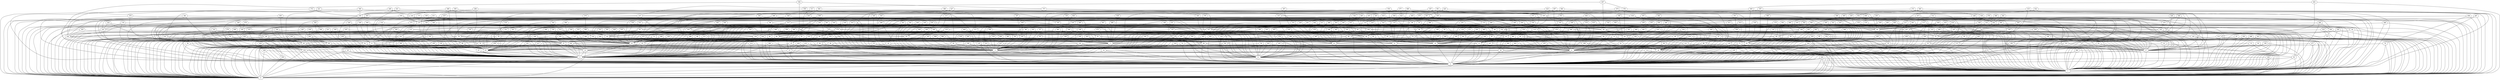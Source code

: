 /* Created by igraph 0.7.0 */
graph {
  0;
  1;
  2;
  3;
  4;
  5;
  6;
  7;
  8;
  9;
  10;
  11;
  12;
  13;
  14;
  15;
  16;
  17;
  18;
  19;
  20;
  21;
  22;
  23;
  24;
  25;
  26;
  27;
  28;
  29;
  30;
  31;
  32;
  33;
  34;
  35;
  36;
  37;
  38;
  39;
  40;
  41;
  42;
  43;
  44;
  45;
  46;
  47;
  48;
  49;
  50;
  51;
  52;
  53;
  54;
  55;
  56;
  57;
  58;
  59;
  60;
  61;
  62;
  63;
  64;
  65;
  66;
  67;
  68;
  69;
  70;
  71;
  72;
  73;
  74;
  75;
  76;
  77;
  78;
  79;
  80;
  81;
  82;
  83;
  84;
  85;
  86;
  87;
  88;
  89;
  90;
  91;
  92;
  93;
  94;
  95;
  96;
  97;
  98;
  99;
  100;
  101;
  102;
  103;
  104;
  105;
  106;
  107;
  108;
  109;
  110;
  111;
  112;
  113;
  114;
  115;
  116;
  117;
  118;
  119;
  120;
  121;
  122;
  123;
  124;
  125;
  126;
  127;
  128;
  129;
  130;
  131;
  132;
  133;
  134;
  135;
  136;
  137;
  138;
  139;
  140;
  141;
  142;
  143;
  144;
  145;
  146;
  147;
  148;
  149;
  150;
  151;
  152;
  153;
  154;
  155;
  156;
  157;
  158;
  159;
  160;
  161;
  162;
  163;
  164;
  165;
  166;
  167;
  168;
  169;
  170;
  171;
  172;
  173;
  174;
  175;
  176;
  177;
  178;
  179;
  180;
  181;
  182;
  183;
  184;
  185;
  186;
  187;
  188;
  189;
  190;
  191;
  192;
  193;
  194;
  195;
  196;
  197;
  198;
  199;
  200;
  201;
  202;
  203;
  204;
  205;
  206;
  207;
  208;
  209;
  210;
  211;
  212;
  213;
  214;
  215;
  216;
  217;
  218;
  219;
  220;
  221;
  222;
  223;
  224;
  225;
  226;
  227;
  228;
  229;
  230;
  231;
  232;
  233;
  234;
  235;
  236;
  237;
  238;
  239;
  240;
  241;
  242;
  243;
  244;
  245;
  246;
  247;
  248;
  249;
  250;
  251;
  252;
  253;
  254;
  255;
  256;
  257;
  258;
  259;
  260;
  261;
  262;
  263;
  264;
  265;
  266;
  267;
  268;
  269;
  270;
  271;
  272;
  273;
  274;
  275;
  276;
  277;
  278;
  279;
  280;
  281;
  282;
  283;
  284;
  285;
  286;
  287;
  288;
  289;
  290;
  291;
  292;
  293;
  294;
  295;
  296;
  297;
  298;
  299;
  300;
  301;
  302;
  303;
  304;
  305;
  306;
  307;
  308;
  309;
  310;
  311;
  312;
  313;
  314;
  315;
  316;
  317;
  318;
  319;
  320;
  321;
  322;
  323;
  324;
  325;
  326;
  327;
  328;
  329;
  330;
  331;
  332;
  333;
  334;
  335;
  336;
  337;
  338;
  339;
  340;
  341;
  342;
  343;
  344;
  345;
  346;
  347;
  348;
  349;
  350;
  351;
  352;
  353;
  354;
  355;
  356;
  357;
  358;
  359;
  360;
  361;
  362;
  363;
  364;
  365;
  366;
  367;
  368;
  369;
  370;
  371;
  372;
  373;
  374;
  375;
  376;
  377;
  378;
  379;
  380;
  381;
  382;
  383;
  384;
  385;
  386;
  387;
  388;
  389;
  390;
  391;
  392;
  393;
  394;
  395;
  396;
  397;
  398;
  399;
  400;
  401;
  402;
  403;
  404;
  405;
  406;
  407;
  408;
  409;
  410;
  411;
  412;
  413;
  414;
  415;
  416;
  417;
  418;
  419;
  420;
  421;
  422;
  423;
  424;
  425;
  426;
  427;
  428;
  429;
  430;
  431;
  432;
  433;
  434;
  435;
  436;
  437;
  438;
  439;
  440;
  441;
  442;
  443;
  444;
  445;
  446;
  447;
  448;
  449;
  450;
  451;
  452;
  453;
  454;
  455;
  456;
  457;
  458;
  459;
  460;
  461;
  462;
  463;
  464;
  465;
  466;
  467;
  468;
  469;
  470;
  471;
  472;
  473;
  474;
  475;
  476;
  477;
  478;
  479;
  480;
  481;
  482;
  483;
  484;
  485;
  486;
  487;
  488;
  489;
  490;
  491;
  492;
  493;
  494;
  495;
  496;
  497;
  498;
  499;

  1 -- 0;
  2 -- 0;
  3 -- 0;
  4 -- 0;
  7 -- 0;
  8 -- 0;
  10 -- 0;
  11 -- 0;
  12 -- 0;
  15 -- 0;
  17 -- 0;
  19 -- 0;
  20 -- 0;
  23 -- 0;
  24 -- 0;
  31 -- 0;
  33 -- 0;
  34 -- 0;
  37 -- 0;
  44 -- 0;
  45 -- 0;
  46 -- 0;
  47 -- 0;
  50 -- 0;
  53 -- 0;
  56 -- 0;
  58 -- 0;
  60 -- 0;
  61 -- 0;
  65 -- 0;
  67 -- 0;
  68 -- 0;
  69 -- 0;
  70 -- 0;
  71 -- 0;
  73 -- 0;
  76 -- 0;
  77 -- 0;
  78 -- 0;
  79 -- 0;
  80 -- 0;
  81 -- 0;
  88 -- 0;
  91 -- 0;
  97 -- 0;
  102 -- 0;
  103 -- 0;
  107 -- 0;
  108 -- 0;
  109 -- 0;
  116 -- 0;
  120 -- 0;
  121 -- 0;
  122 -- 0;
  123 -- 0;
  129 -- 0;
  131 -- 0;
  151 -- 0;
  156 -- 0;
  172 -- 0;
  174 -- 0;
  180 -- 0;
  184 -- 0;
  189 -- 0;
  192 -- 0;
  194 -- 0;
  195 -- 0;
  221 -- 0;
  228 -- 0;
  229 -- 0;
  230 -- 0;
  232 -- 0;
  234 -- 0;
  239 -- 0;
  244 -- 0;
  251 -- 0;
  252 -- 0;
  259 -- 0;
  260 -- 0;
  273 -- 0;
  276 -- 0;
  282 -- 0;
  283 -- 0;
  284 -- 0;
  287 -- 0;
  292 -- 0;
  305 -- 0;
  313 -- 0;
  326 -- 0;
  344 -- 0;
  346 -- 0;
  347 -- 0;
  349 -- 0;
  355 -- 0;
  358 -- 0;
  359 -- 0;
  371 -- 0;
  372 -- 0;
  383 -- 0;
  384 -- 0;
  402 -- 0;
  408 -- 0;
  414 -- 0;
  423 -- 0;
  428 -- 0;
  432 -- 0;
  435 -- 0;
  440 -- 0;
  442 -- 0;
  445 -- 0;
  449 -- 0;
  452 -- 0;
  458 -- 0;
  460 -- 0;
  461 -- 0;
  469 -- 0;
  477 -- 0;
  487 -- 0;
  488 -- 0;
  491 -- 0;
  493 -- 0;
  499 -- 0;
  2 -- 1;
  3 -- 1;
  4 -- 1;
  5 -- 1;
  6 -- 1;
  7 -- 1;
  11 -- 1;
  14 -- 1;
  16 -- 1;
  17 -- 1;
  22 -- 1;
  23 -- 1;
  25 -- 1;
  26 -- 1;
  27 -- 1;
  29 -- 1;
  30 -- 1;
  31 -- 1;
  32 -- 1;
  34 -- 1;
  36 -- 1;
  44 -- 1;
  48 -- 1;
  51 -- 1;
  55 -- 1;
  59 -- 1;
  62 -- 1;
  64 -- 1;
  67 -- 1;
  70 -- 1;
  72 -- 1;
  75 -- 1;
  81 -- 1;
  83 -- 1;
  84 -- 1;
  87 -- 1;
  89 -- 1;
  92 -- 1;
  96 -- 1;
  106 -- 1;
  109 -- 1;
  112 -- 1;
  113 -- 1;
  115 -- 1;
  117 -- 1;
  119 -- 1;
  121 -- 1;
  125 -- 1;
  128 -- 1;
  129 -- 1;
  131 -- 1;
  133 -- 1;
  143 -- 1;
  145 -- 1;
  149 -- 1;
  156 -- 1;
  158 -- 1;
  163 -- 1;
  165 -- 1;
  167 -- 1;
  172 -- 1;
  193 -- 1;
  196 -- 1;
  201 -- 1;
  202 -- 1;
  203 -- 1;
  208 -- 1;
  214 -- 1;
  220 -- 1;
  223 -- 1;
  227 -- 1;
  231 -- 1;
  244 -- 1;
  245 -- 1;
  248 -- 1;
  253 -- 1;
  256 -- 1;
  262 -- 1;
  264 -- 1;
  272 -- 1;
  278 -- 1;
  287 -- 1;
  295 -- 1;
  299 -- 1;
  302 -- 1;
  303 -- 1;
  304 -- 1;
  308 -- 1;
  319 -- 1;
  321 -- 1;
  324 -- 1;
  339 -- 1;
  345 -- 1;
  352 -- 1;
  355 -- 1;
  357 -- 1;
  359 -- 1;
  360 -- 1;
  363 -- 1;
  368 -- 1;
  378 -- 1;
  387 -- 1;
  389 -- 1;
  397 -- 1;
  405 -- 1;
  411 -- 1;
  419 -- 1;
  421 -- 1;
  423 -- 1;
  433 -- 1;
  438 -- 1;
  440 -- 1;
  443 -- 1;
  448 -- 1;
  453 -- 1;
  466 -- 1;
  468 -- 1;
  469 -- 1;
  472 -- 1;
  473 -- 1;
  477 -- 1;
  482 -- 1;
  485 -- 1;
  486 -- 1;
  488 -- 1;
  489 -- 1;
  495 -- 1;
  497 -- 1;
  3 -- 2;
  4 -- 2;
  5 -- 2;
  6 -- 2;
  9 -- 2;
  11 -- 2;
  12 -- 2;
  13 -- 2;
  14 -- 2;
  15 -- 2;
  16 -- 2;
  17 -- 2;
  18 -- 2;
  19 -- 2;
  20 -- 2;
  21 -- 2;
  26 -- 2;
  27 -- 2;
  35 -- 2;
  36 -- 2;
  40 -- 2;
  41 -- 2;
  46 -- 2;
  49 -- 2;
  54 -- 2;
  55 -- 2;
  56 -- 2;
  62 -- 2;
  63 -- 2;
  64 -- 2;
  69 -- 2;
  71 -- 2;
  72 -- 2;
  74 -- 2;
  77 -- 2;
  81 -- 2;
  82 -- 2;
  83 -- 2;
  84 -- 2;
  86 -- 2;
  88 -- 2;
  90 -- 2;
  93 -- 2;
  96 -- 2;
  98 -- 2;
  100 -- 2;
  102 -- 2;
  103 -- 2;
  105 -- 2;
  107 -- 2;
  109 -- 2;
  112 -- 2;
  113 -- 2;
  117 -- 2;
  124 -- 2;
  126 -- 2;
  134 -- 2;
  135 -- 2;
  136 -- 2;
  139 -- 2;
  144 -- 2;
  147 -- 2;
  149 -- 2;
  153 -- 2;
  155 -- 2;
  167 -- 2;
  168 -- 2;
  171 -- 2;
  183 -- 2;
  188 -- 2;
  190 -- 2;
  191 -- 2;
  192 -- 2;
  199 -- 2;
  200 -- 2;
  205 -- 2;
  207 -- 2;
  211 -- 2;
  212 -- 2;
  214 -- 2;
  226 -- 2;
  233 -- 2;
  239 -- 2;
  242 -- 2;
  244 -- 2;
  247 -- 2;
  268 -- 2;
  284 -- 2;
  291 -- 2;
  295 -- 2;
  297 -- 2;
  300 -- 2;
  301 -- 2;
  304 -- 2;
  306 -- 2;
  314 -- 2;
  320 -- 2;
  321 -- 2;
  323 -- 2;
  324 -- 2;
  325 -- 2;
  330 -- 2;
  334 -- 2;
  338 -- 2;
  348 -- 2;
  360 -- 2;
  362 -- 2;
  365 -- 2;
  369 -- 2;
  374 -- 2;
  381 -- 2;
  385 -- 2;
  400 -- 2;
  401 -- 2;
  405 -- 2;
  406 -- 2;
  409 -- 2;
  414 -- 2;
  417 -- 2;
  421 -- 2;
  428 -- 2;
  429 -- 2;
  438 -- 2;
  440 -- 2;
  441 -- 2;
  446 -- 2;
  448 -- 2;
  449 -- 2;
  464 -- 2;
  471 -- 2;
  482 -- 2;
  490 -- 2;
  5 -- 3;
  8 -- 3;
  10 -- 3;
  12 -- 3;
  13 -- 3;
  14 -- 3;
  18 -- 3;
  20 -- 3;
  23 -- 3;
  25 -- 3;
  26 -- 3;
  27 -- 3;
  29 -- 3;
  37 -- 3;
  43 -- 3;
  45 -- 3;
  49 -- 3;
  52 -- 3;
  58 -- 3;
  73 -- 3;
  79 -- 3;
  80 -- 3;
  85 -- 3;
  91 -- 3;
  92 -- 3;
  93 -- 3;
  101 -- 3;
  102 -- 3;
  112 -- 3;
  116 -- 3;
  128 -- 3;
  148 -- 3;
  150 -- 3;
  151 -- 3;
  153 -- 3;
  158 -- 3;
  170 -- 3;
  190 -- 3;
  206 -- 3;
  213 -- 3;
  217 -- 3;
  221 -- 3;
  222 -- 3;
  232 -- 3;
  235 -- 3;
  236 -- 3;
  253 -- 3;
  257 -- 3;
  260 -- 3;
  263 -- 3;
  270 -- 3;
  288 -- 3;
  297 -- 3;
  306 -- 3;
  308 -- 3;
  310 -- 3;
  311 -- 3;
  315 -- 3;
  316 -- 3;
  319 -- 3;
  327 -- 3;
  331 -- 3;
  336 -- 3;
  343 -- 3;
  358 -- 3;
  361 -- 3;
  368 -- 3;
  369 -- 3;
  373 -- 3;
  376 -- 3;
  379 -- 3;
  381 -- 3;
  384 -- 3;
  387 -- 3;
  393 -- 3;
  418 -- 3;
  430 -- 3;
  434 -- 3;
  439 -- 3;
  447 -- 3;
  449 -- 3;
  452 -- 3;
  454 -- 3;
  457 -- 3;
  476 -- 3;
  479 -- 3;
  481 -- 3;
  492 -- 3;
  494 -- 3;
  496 -- 3;
  9 -- 4;
  21 -- 4;
  22 -- 4;
  24 -- 4;
  28 -- 4;
  33 -- 4;
  41 -- 4;
  45 -- 4;
  52 -- 4;
  75 -- 4;
  84 -- 4;
  107 -- 4;
  113 -- 4;
  118 -- 4;
  141 -- 4;
  162 -- 4;
  163 -- 4;
  164 -- 4;
  180 -- 4;
  182 -- 4;
  210 -- 4;
  211 -- 4;
  222 -- 4;
  235 -- 4;
  236 -- 4;
  245 -- 4;
  256 -- 4;
  257 -- 4;
  259 -- 4;
  286 -- 4;
  304 -- 4;
  376 -- 4;
  383 -- 4;
  388 -- 4;
  398 -- 4;
  415 -- 4;
  450 -- 4;
  457 -- 4;
  467 -- 4;
  475 -- 4;
  6 -- 5;
  7 -- 5;
  8 -- 5;
  10 -- 5;
  21 -- 5;
  22 -- 5;
  31 -- 5;
  32 -- 5;
  34 -- 5;
  35 -- 5;
  36 -- 5;
  38 -- 5;
  39 -- 5;
  42 -- 5;
  57 -- 5;
  59 -- 5;
  61 -- 5;
  63 -- 5;
  68 -- 5;
  72 -- 5;
  74 -- 5;
  92 -- 5;
  95 -- 5;
  101 -- 5;
  106 -- 5;
  110 -- 5;
  120 -- 5;
  131 -- 5;
  132 -- 5;
  135 -- 5;
  140 -- 5;
  142 -- 5;
  145 -- 5;
  155 -- 5;
  156 -- 5;
  158 -- 5;
  160 -- 5;
  161 -- 5;
  189 -- 5;
  190 -- 5;
  195 -- 5;
  206 -- 5;
  212 -- 5;
  214 -- 5;
  224 -- 5;
  227 -- 5;
  238 -- 5;
  240 -- 5;
  243 -- 5;
  245 -- 5;
  248 -- 5;
  255 -- 5;
  272 -- 5;
  273 -- 5;
  279 -- 5;
  280 -- 5;
  298 -- 5;
  305 -- 5;
  309 -- 5;
  318 -- 5;
  319 -- 5;
  320 -- 5;
  327 -- 5;
  332 -- 5;
  333 -- 5;
  345 -- 5;
  363 -- 5;
  369 -- 5;
  375 -- 5;
  377 -- 5;
  414 -- 5;
  415 -- 5;
  420 -- 5;
  425 -- 5;
  426 -- 5;
  427 -- 5;
  432 -- 5;
  439 -- 5;
  441 -- 5;
  444 -- 5;
  460 -- 5;
  462 -- 5;
  463 -- 5;
  476 -- 5;
  491 -- 5;
  494 -- 5;
  29 -- 6;
  33 -- 6;
  40 -- 6;
  60 -- 6;
  79 -- 6;
  87 -- 6;
  141 -- 6;
  159 -- 6;
  183 -- 6;
  290 -- 6;
  324 -- 6;
  326 -- 6;
  481 -- 6;
  9 -- 7;
  78 -- 7;
  104 -- 7;
  126 -- 7;
  148 -- 7;
  223 -- 7;
  224 -- 7;
  230 -- 7;
  265 -- 7;
  374 -- 7;
  405 -- 7;
  410 -- 7;
  436 -- 7;
  451 -- 7;
  485 -- 7;
  496 -- 7;
  108 -- 8;
  146 -- 8;
  161 -- 8;
  223 -- 8;
  298 -- 8;
  301 -- 8;
  353 -- 8;
  456 -- 8;
  464 -- 8;
  25 -- 10;
  30 -- 10;
  48 -- 10;
  51 -- 10;
  59 -- 10;
  62 -- 10;
  71 -- 10;
  104 -- 10;
  122 -- 10;
  127 -- 10;
  128 -- 10;
  133 -- 10;
  140 -- 10;
  144 -- 10;
  178 -- 10;
  185 -- 10;
  192 -- 10;
  198 -- 10;
  199 -- 10;
  228 -- 10;
  261 -- 10;
  264 -- 10;
  288 -- 10;
  289 -- 10;
  308 -- 10;
  337 -- 10;
  338 -- 10;
  377 -- 10;
  378 -- 10;
  380 -- 10;
  391 -- 10;
  393 -- 10;
  401 -- 10;
  413 -- 10;
  419 -- 10;
  478 -- 10;
  483 -- 10;
  13 -- 11;
  16 -- 11;
  38 -- 11;
  43 -- 11;
  52 -- 11;
  90 -- 11;
  94 -- 11;
  124 -- 11;
  126 -- 11;
  127 -- 11;
  145 -- 11;
  147 -- 11;
  186 -- 11;
  215 -- 11;
  217 -- 11;
  219 -- 11;
  222 -- 11;
  234 -- 11;
  239 -- 11;
  261 -- 11;
  269 -- 11;
  278 -- 11;
  329 -- 11;
  333 -- 11;
  340 -- 11;
  352 -- 11;
  353 -- 11;
  374 -- 11;
  390 -- 11;
  430 -- 11;
  443 -- 11;
  455 -- 11;
  479 -- 11;
  37 -- 12;
  41 -- 12;
  49 -- 12;
  76 -- 12;
  78 -- 12;
  96 -- 12;
  196 -- 12;
  252 -- 12;
  260 -- 12;
  382 -- 12;
  386 -- 12;
  426 -- 12;
  15 -- 13;
  235 -- 13;
  361 -- 13;
  392 -- 13;
  413 -- 13;
  430 -- 13;
  155 -- 14;
  42 -- 15;
  50 -- 15;
  61 -- 15;
  133 -- 15;
  243 -- 15;
  250 -- 15;
  307 -- 15;
  376 -- 15;
  466 -- 15;
  18 -- 16;
  19 -- 16;
  47 -- 16;
  65 -- 16;
  66 -- 16;
  70 -- 16;
  85 -- 16;
  94 -- 16;
  116 -- 16;
  121 -- 16;
  136 -- 16;
  177 -- 16;
  191 -- 16;
  194 -- 16;
  216 -- 16;
  255 -- 16;
  273 -- 16;
  368 -- 16;
  391 -- 16;
  408 -- 16;
  412 -- 16;
  463 -- 16;
  474 -- 16;
  35 -- 17;
  40 -- 17;
  82 -- 17;
  83 -- 17;
  91 -- 17;
  95 -- 17;
  153 -- 17;
  162 -- 17;
  171 -- 17;
  184 -- 17;
  189 -- 17;
  200 -- 17;
  204 -- 17;
  210 -- 17;
  218 -- 17;
  266 -- 17;
  286 -- 17;
  290 -- 17;
  311 -- 17;
  313 -- 17;
  335 -- 17;
  416 -- 17;
  417 -- 17;
  425 -- 17;
  446 -- 17;
  447 -- 17;
  455 -- 17;
  477 -- 17;
  28 -- 18;
  39 -- 18;
  50 -- 18;
  66 -- 18;
  94 -- 18;
  99 -- 18;
  105 -- 18;
  129 -- 18;
  138 -- 18;
  152 -- 18;
  177 -- 18;
  185 -- 18;
  198 -- 18;
  230 -- 18;
  240 -- 18;
  252 -- 18;
  334 -- 18;
  456 -- 18;
  484 -- 18;
  30 -- 19;
  42 -- 19;
  65 -- 19;
  67 -- 19;
  89 -- 19;
  104 -- 19;
  134 -- 19;
  152 -- 19;
  175 -- 19;
  186 -- 19;
  220 -- 19;
  233 -- 19;
  262 -- 19;
  283 -- 19;
  302 -- 19;
  303 -- 19;
  327 -- 19;
  352 -- 19;
  412 -- 19;
  47 -- 21;
  73 -- 21;
  85 -- 21;
  93 -- 21;
  170 -- 21;
  228 -- 21;
  246 -- 21;
  285 -- 21;
  341 -- 21;
  454 -- 21;
  468 -- 21;
  24 -- 22;
  362 -- 22;
  32 -- 23;
  38 -- 23;
  43 -- 23;
  54 -- 23;
  56 -- 23;
  76 -- 23;
  82 -- 23;
  86 -- 23;
  95 -- 23;
  100 -- 23;
  101 -- 23;
  105 -- 23;
  115 -- 23;
  118 -- 23;
  132 -- 23;
  137 -- 23;
  139 -- 23;
  146 -- 23;
  159 -- 23;
  161 -- 23;
  166 -- 23;
  187 -- 23;
  195 -- 23;
  201 -- 23;
  205 -- 23;
  227 -- 23;
  259 -- 23;
  271 -- 23;
  277 -- 23;
  325 -- 23;
  329 -- 23;
  335 -- 23;
  346 -- 23;
  349 -- 23;
  366 -- 23;
  422 -- 23;
  429 -- 23;
  431 -- 23;
  28 -- 24;
  39 -- 24;
  130 -- 24;
  168 -- 24;
  262 -- 24;
  301 -- 24;
  354 -- 24;
  365 -- 24;
  400 -- 24;
  409 -- 24;
  444 -- 24;
  54 -- 25;
  99 -- 25;
  103 -- 25;
  188 -- 25;
  204 -- 25;
  212 -- 25;
  312 -- 25;
  323 -- 25;
  330 -- 25;
  335 -- 25;
  336 -- 25;
  361 -- 25;
  411 -- 25;
  426 -- 25;
  487 -- 25;
  55 -- 26;
  77 -- 26;
  135 -- 26;
  139 -- 26;
  249 -- 26;
  251 -- 26;
  284 -- 26;
  463 -- 26;
  470 -- 26;
  86 -- 27;
  99 -- 28;
  142 -- 28;
  154 -- 28;
  181 -- 28;
  202 -- 28;
  307 -- 28;
  371 -- 28;
  407 -- 28;
  412 -- 28;
  181 -- 32;
  250 -- 32;
  44 -- 33;
  48 -- 33;
  57 -- 33;
  115 -- 33;
  173 -- 33;
  176 -- 33;
  178 -- 33;
  220 -- 33;
  268 -- 33;
  270 -- 33;
  282 -- 33;
  343 -- 33;
  350 -- 33;
  370 -- 33;
  389 -- 33;
  492 -- 33;
  75 -- 35;
  218 -- 35;
  246 -- 35;
  423 -- 35;
  51 -- 36;
  53 -- 36;
  120 -- 36;
  130 -- 36;
  186 -- 36;
  275 -- 36;
  297 -- 36;
  341 -- 36;
  366 -- 36;
  457 -- 36;
  467 -- 36;
  89 -- 37;
  177 -- 37;
  263 -- 37;
  279 -- 37;
  289 -- 37;
  328 -- 37;
  333 -- 37;
  370 -- 37;
  437 -- 37;
  498 -- 37;
  46 -- 38;
  111 -- 38;
  309 -- 38;
  433 -- 40;
  58 -- 41;
  60 -- 41;
  63 -- 41;
  69 -- 41;
  87 -- 41;
  114 -- 41;
  157 -- 41;
  162 -- 41;
  178 -- 41;
  188 -- 41;
  213 -- 41;
  229 -- 41;
  274 -- 41;
  355 -- 41;
  367 -- 41;
  393 -- 41;
  403 -- 41;
  447 -- 41;
  489 -- 41;
  57 -- 42;
  88 -- 43;
  176 -- 43;
  311 -- 43;
  216 -- 44;
  300 -- 44;
  53 -- 45;
  127 -- 45;
  173 -- 45;
  270 -- 45;
  325 -- 45;
  377 -- 45;
  389 -- 45;
  437 -- 45;
  499 -- 45;
  66 -- 46;
  98 -- 46;
  283 -- 46;
  315 -- 46;
  480 -- 46;
  160 -- 47;
  337 -- 47;
  114 -- 48;
  173 -- 48;
  274 -- 48;
  286 -- 48;
  310 -- 48;
  315 -- 48;
  396 -- 48;
  80 -- 49;
  100 -- 49;
  138 -- 49;
  215 -- 49;
  241 -- 49;
  263 -- 49;
  493 -- 49;
  110 -- 50;
  164 -- 50;
  292 -- 50;
  310 -- 50;
  358 -- 50;
  436 -- 50;
  472 -- 50;
  478 -- 50;
  68 -- 51;
  148 -- 51;
  154 -- 52;
  276 -- 53;
  331 -- 54;
  453 -- 54;
  205 -- 55;
  277 -- 55;
  281 -- 55;
  221 -- 58;
  342 -- 58;
  359 -- 58;
  467 -- 58;
  157 -- 59;
  306 -- 59;
  134 -- 60;
  266 -- 60;
  334 -- 60;
  64 -- 62;
  97 -- 62;
  149 -- 62;
  179 -- 62;
  182 -- 62;
  203 -- 62;
  225 -- 62;
  247 -- 62;
  309 -- 62;
  322 -- 62;
  185 -- 63;
  317 -- 63;
  394 -- 63;
  456 -- 63;
  480 -- 63;
  98 -- 64;
  117 -- 64;
  119 -- 64;
  137 -- 64;
  143 -- 64;
  146 -- 64;
  170 -- 64;
  175 -- 64;
  211 -- 64;
  213 -- 64;
  218 -- 64;
  247 -- 64;
  290 -- 64;
  293 -- 64;
  305 -- 64;
  375 -- 64;
  400 -- 64;
  415 -- 64;
  438 -- 64;
  474 -- 64;
  496 -- 64;
  74 -- 66;
  119 -- 66;
  254 -- 66;
  486 -- 66;
  180 -- 69;
  208 -- 69;
  242 -- 69;
  356 -- 69;
  357 -- 69;
  366 -- 69;
  458 -- 70;
  480 -- 71;
  291 -- 73;
  300 -- 73;
  475 -- 74;
  483 -- 74;
  110 -- 75;
  123 -- 75;
  142 -- 75;
  143 -- 75;
  202 -- 75;
  219 -- 75;
  238 -- 75;
  266 -- 75;
  424 -- 75;
  136 -- 76;
  175 -- 76;
  420 -- 76;
  90 -- 77;
  303 -- 77;
  398 -- 77;
  169 -- 78;
  296 -- 78;
  330 -- 78;
  395 -- 78;
  435 -- 78;
  130 -- 79;
  396 -- 79;
  108 -- 80;
  111 -- 80;
  209 -- 81;
  280 -- 81;
  281 -- 81;
  482 -- 81;
  111 -- 82;
  123 -- 82;
  124 -- 82;
  271 -- 84;
  422 -- 84;
  97 -- 85;
  299 -- 85;
  491 -- 85;
  125 -- 86;
  137 -- 86;
  166 -- 86;
  183 -- 86;
  332 -- 86;
  351 -- 86;
  174 -- 87;
  237 -- 88;
  385 -- 88;
  106 -- 89;
  207 -- 89;
  254 -- 89;
  276 -- 89;
  118 -- 90;
  152 -- 90;
  198 -- 90;
  204 -- 90;
  271 -- 90;
  114 -- 91;
  226 -- 91;
  236 -- 91;
  258 -- 91;
  160 -- 92;
  233 -- 92;
  382 -- 92;
  419 -- 92;
  444 -- 92;
  459 -- 92;
  494 -- 92;
  167 -- 94;
  418 -- 94;
  490 -- 94;
  122 -- 95;
  427 -- 95;
  416 -- 96;
  484 -- 96;
  140 -- 97;
  275 -- 97;
  203 -- 98;
  165 -- 99;
  258 -- 99;
  179 -- 102;
  217 -- 102;
  332 -- 102;
  343 -- 102;
  392 -- 102;
  406 -- 102;
  429 -- 102;
  132 -- 103;
  179 -- 103;
  242 -- 103;
  465 -- 103;
  191 -- 104;
  154 -- 105;
  210 -- 105;
  267 -- 105;
  485 -- 105;
  157 -- 106;
  279 -- 106;
  299 -- 106;
  346 -- 106;
  362 -- 106;
  495 -- 106;
  187 -- 107;
  240 -- 107;
  313 -- 107;
  370 -- 107;
  390 -- 107;
  403 -- 107;
  329 -- 108;
  399 -- 108;
  462 -- 108;
  479 -- 108;
  193 -- 109;
  274 -- 109;
  336 -- 109;
  197 -- 110;
  125 -- 111;
  296 -- 111;
  209 -- 113;
  421 -- 113;
  495 -- 113;
  165 -- 114;
  141 -- 115;
  197 -- 115;
  318 -- 116;
  397 -- 116;
  251 -- 118;
  386 -- 118;
  208 -- 119;
  151 -- 120;
  255 -- 120;
  328 -- 120;
  347 -- 120;
  445 -- 120;
  176 -- 121;
  265 -- 121;
  481 -- 121;
  150 -- 122;
  289 -- 122;
  320 -- 122;
  322 -- 122;
  342 -- 122;
  353 -- 122;
  388 -- 122;
  219 -- 124;
  316 -- 124;
  138 -- 125;
  168 -- 125;
  340 -- 125;
  164 -- 126;
  404 -- 126;
  163 -- 129;
  385 -- 130;
  489 -- 130;
  207 -- 131;
  375 -- 131;
  174 -- 133;
  434 -- 133;
  144 -- 135;
  275 -- 135;
  395 -- 135;
  150 -- 136;
  169 -- 136;
  328 -- 136;
  390 -- 136;
  147 -- 137;
  159 -- 137;
  171 -- 137;
  200 -- 137;
  206 -- 137;
  231 -- 137;
  237 -- 137;
  243 -- 137;
  278 -- 137;
  287 -- 137;
  381 -- 137;
  470 -- 137;
  475 -- 137;
  476 -- 137;
  498 -- 137;
  380 -- 139;
  193 -- 141;
  472 -- 141;
  169 -- 144;
  182 -- 144;
  194 -- 144;
  285 -- 144;
  394 -- 144;
  443 -- 144;
  462 -- 144;
  473 -- 144;
  234 -- 146;
  417 -- 146;
  424 -- 147;
  285 -- 148;
  317 -- 148;
  348 -- 149;
  465 -- 149;
  344 -- 150;
  399 -- 150;
  248 -- 151;
  348 -- 151;
  418 -- 151;
  166 -- 152;
  216 -- 152;
  424 -- 152;
  441 -- 152;
  172 -- 153;
  277 -- 154;
  431 -- 154;
  288 -- 155;
  331 -- 155;
  382 -- 155;
  473 -- 155;
  471 -- 157;
  224 -- 158;
  226 -- 160;
  294 -- 160;
  338 -- 160;
  181 -- 161;
  215 -- 161;
  499 -- 161;
  249 -- 163;
  253 -- 163;
  197 -- 164;
  307 -- 165;
  391 -- 165;
  257 -- 167;
  250 -- 169;
  294 -- 169;
  364 -- 169;
  350 -- 170;
  379 -- 170;
  420 -- 170;
  422 -- 170;
  184 -- 172;
  432 -- 172;
  342 -- 173;
  437 -- 173;
  261 -- 174;
  486 -- 174;
  254 -- 176;
  265 -- 176;
  238 -- 180;
  256 -- 180;
  267 -- 182;
  302 -- 182;
  445 -- 182;
  451 -- 182;
  280 -- 184;
  318 -- 184;
  354 -- 184;
  367 -- 185;
  187 -- 186;
  409 -- 186;
  201 -- 187;
  295 -- 187;
  298 -- 187;
  321 -- 187;
  349 -- 187;
  350 -- 187;
  373 -- 187;
  403 -- 187;
  314 -- 188;
  365 -- 188;
  387 -- 188;
  492 -- 188;
  196 -- 189;
  225 -- 189;
  237 -- 189;
  199 -- 190;
  341 -- 190;
  434 -- 191;
  258 -- 192;
  269 -- 192;
  356 -- 192;
  379 -- 192;
  380 -- 192;
  383 -- 192;
  399 -- 192;
  367 -- 193;
  413 -- 193;
  427 -- 193;
  442 -- 193;
  351 -- 194;
  411 -- 194;
  231 -- 195;
  209 -- 196;
  372 -- 197;
  388 -- 199;
  267 -- 201;
  291 -- 201;
  246 -- 202;
  292 -- 202;
  312 -- 202;
  339 -- 202;
  378 -- 202;
  406 -- 202;
  428 -- 202;
  466 -- 202;
  268 -- 204;
  474 -- 206;
  229 -- 207;
  312 -- 207;
  410 -- 207;
  478 -- 207;
  241 -- 208;
  322 -- 209;
  442 -- 211;
  344 -- 212;
  232 -- 214;
  249 -- 214;
  225 -- 215;
  371 -- 215;
  458 -- 216;
  294 -- 217;
  351 -- 218;
  281 -- 220;
  337 -- 225;
  464 -- 225;
  264 -- 227;
  363 -- 227;
  241 -- 232;
  316 -- 232;
  269 -- 234;
  296 -- 234;
  395 -- 234;
  435 -- 236;
  397 -- 237;
  407 -- 237;
  498 -- 237;
  357 -- 238;
  490 -- 239;
  364 -- 243;
  459 -- 243;
  272 -- 246;
  450 -- 250;
  293 -- 253;
  398 -- 253;
  446 -- 253;
  340 -- 254;
  404 -- 254;
  436 -- 254;
  282 -- 256;
  339 -- 256;
  360 -- 258;
  372 -- 258;
  408 -- 258;
  431 -- 258;
  459 -- 258;
  468 -- 258;
  439 -- 263;
  487 -- 263;
  356 -- 264;
  347 -- 265;
  483 -- 268;
  364 -- 274;
  402 -- 274;
  465 -- 281;
  293 -- 283;
  314 -- 284;
  323 -- 288;
  448 -- 288;
  425 -- 291;
  455 -- 297;
  317 -- 298;
  345 -- 298;
  452 -- 299;
  384 -- 306;
  461 -- 313;
  402 -- 314;
  326 -- 315;
  416 -- 315;
  410 -- 322;
  453 -- 324;
  433 -- 337;
  497 -- 337;
  373 -- 339;
  386 -- 340;
  354 -- 342;
  450 -- 343;
  407 -- 354;
  401 -- 368;
  394 -- 371;
  392 -- 373;
  404 -- 377;
  451 -- 377;
  493 -- 387;
  470 -- 388;
  469 -- 389;
  497 -- 389;
  396 -- 393;
  461 -- 408;
  454 -- 416;
  471 -- 422;
  488 -- 430;
  460 -- 452;
  484 -- 472;
}
